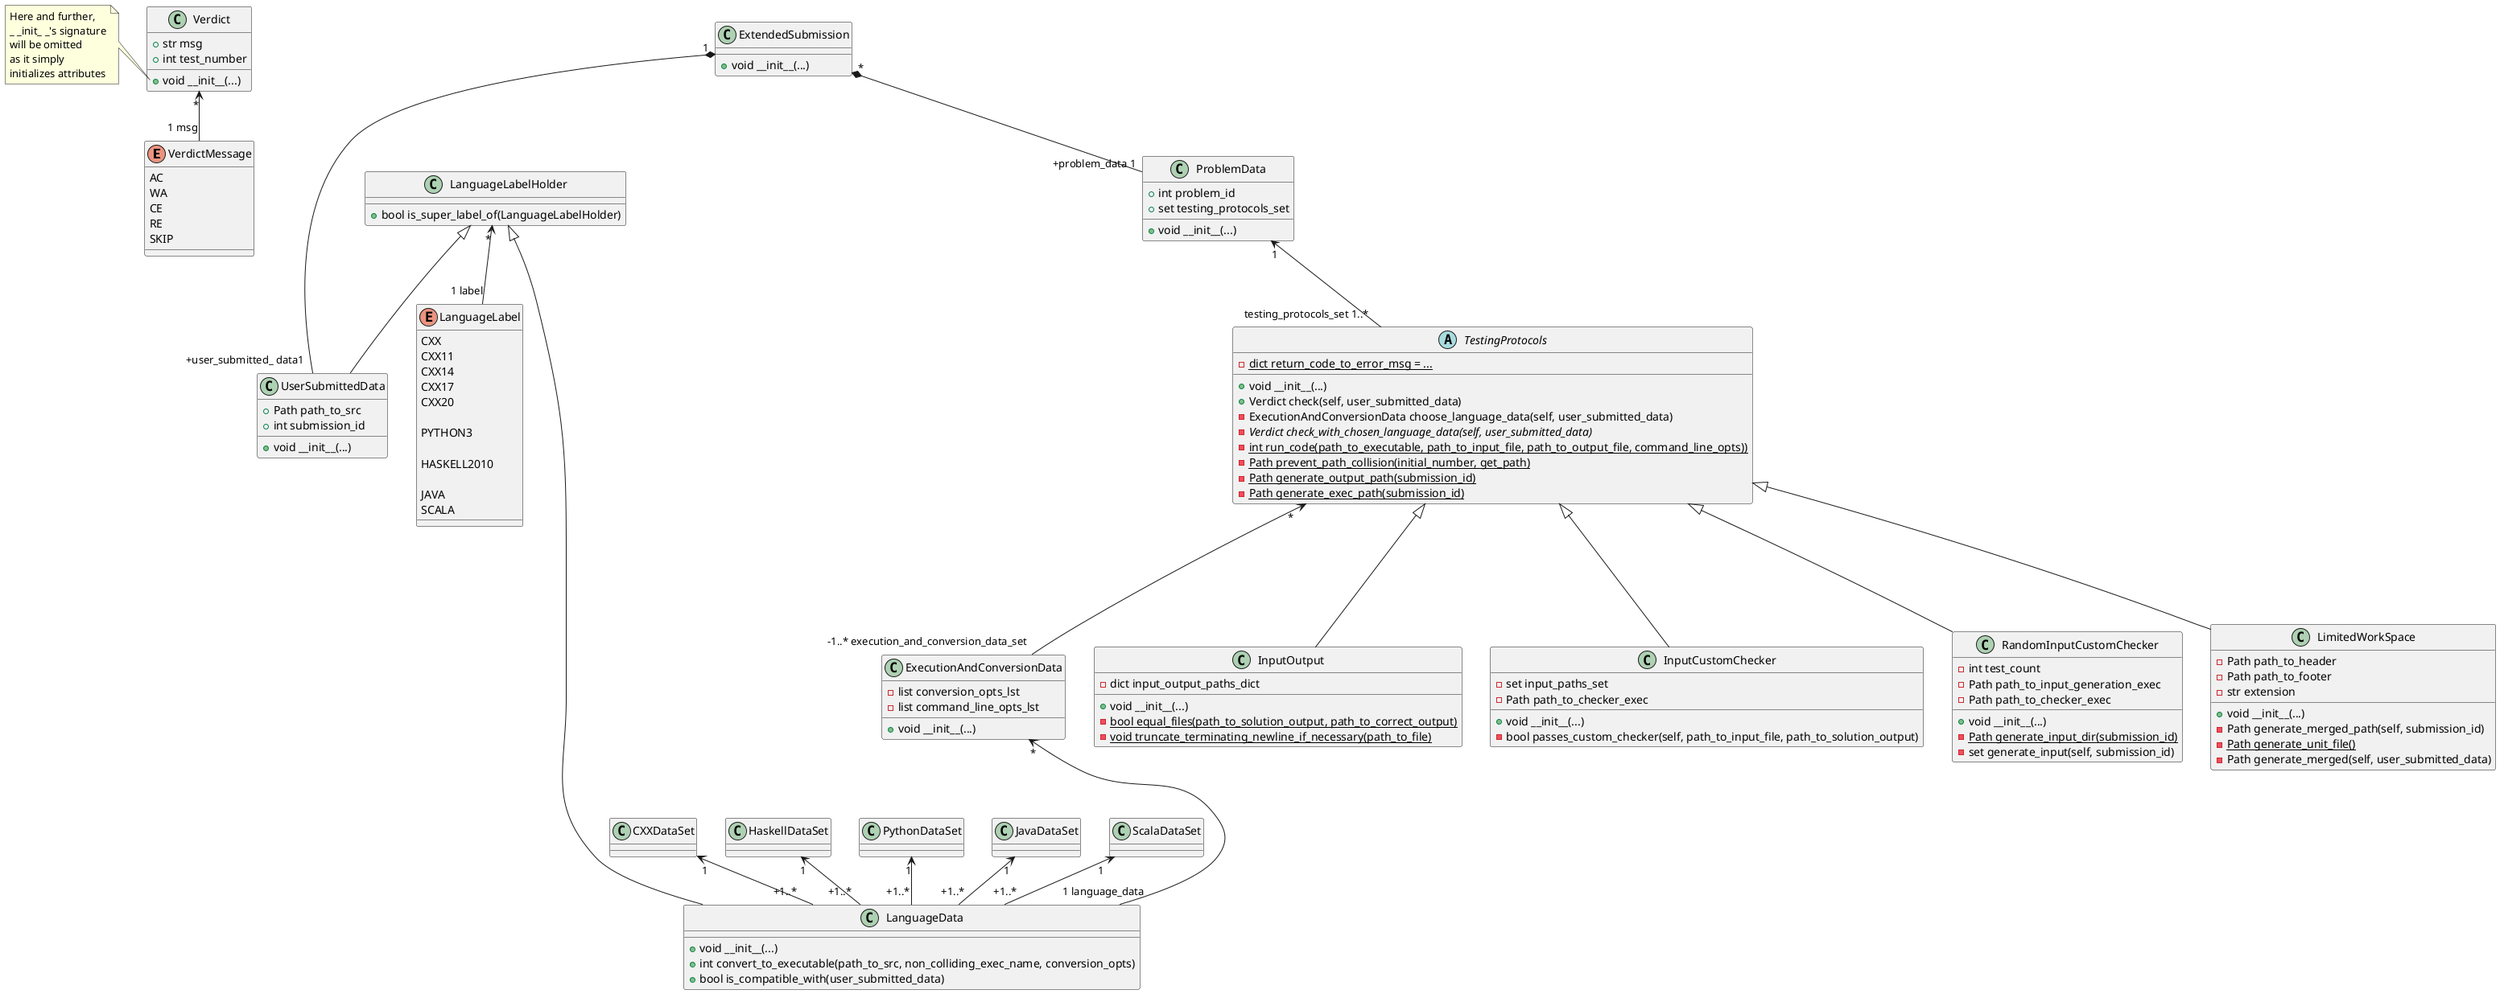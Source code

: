 @startuml
'https://plantuml.com/class-diagram

skinparam enum {
    BackGroundColor Aqua
}

' ============================ AUX ============================

enum VerdictMessage {
    AC
    WA
    CE
    RE
    SKIP
}

class Verdict {
    +str msg
    +int test_number

    +void __init__(...)
}
note left of Verdict::__init__
Here and further,
_ _init_ _'s signature
will be omitted
as it simply
initializes attributes
end note

Verdict "*" <-- "1 msg" VerdictMessage

class UserSubmittedData {
    +Path path_to_src
    +int submission_id

    +void __init__(...)
}


enum LanguageLabel {
    CXX
    CXX11
    CXX14
    CXX17
    CXX20

    PYTHON3

    HASKELL2010

    JAVA
    SCALA
}

class LanguageLabelHolder {
    +bool is_super_label_of(LanguageLabelHolder)
}

LanguageLabelHolder "*" <-- "1 label" LanguageLabel
LanguageLabelHolder <|-- UserSubmittedData



class LanguageData {
    +void __init__(...)
    +int convert_to_executable(path_to_src, non_colliding_exec_name, conversion_opts)
    +bool is_compatible_with(user_submitted_data)
}
LanguageLabelHolder <|--- LanguageData

class CXXDataSet

CXXDataSet "1" <-- "+1..*" LanguageData

class HaskellDataSet

HaskellDataSet "1" <-- "+1..*" LanguageData

class PythonDataSet

PythonDataSet "1" <-- "+1..*" LanguageData

class JavaDataSet

JavaDataSet "1" <-- "+1..*" LanguageData

class ScalaDataSet

ScalaDataSet "1" <-- "+1..*" LanguageData


class ExecutionAndConversionData {
    -list conversion_opts_lst
    -list command_line_opts_lst

    +void __init__(...)
}

ExecutionAndConversionData "*" <--- "1 language_data" LanguageData
TestingProtocols "*" <--- "-1..* execution_and_conversion_data_set" ExecutionAndConversionData

' ========================== PROTOCOLS =========================

abstract class TestingProtocols {
    -{static} dict return_code_to_error_msg = ...

    +void __init__(...)
    +Verdict check(self, user_submitted_data)
    -ExecutionAndConversionData choose_language_data(self, user_submitted_data)
    -{abstract} Verdict check_with_chosen_language_data(self, user_submitted_data)
    -{static} int run_code(path_to_executable, path_to_input_file, path_to_output_file, command_line_opts))
    -{static} Path prevent_path_collision(initial_number, get_path)
    -{static} Path generate_output_path(submission_id)
    -{static} Path generate_exec_path(submission_id)
}

class InputOutput {
    -dict input_output_paths_dict

    +void __init__(...)
    -{static} bool equal_files(path_to_solution_output, path_to_correct_output)
    -{static} void truncate_terminating_newline_if_necessary(path_to_file)
}

class InputCustomChecker {
    -set input_paths_set
    -Path path_to_checker_exec

    +void __init__(...)
    -bool passes_custom_checker(self, path_to_input_file, path_to_solution_output)
}

class RandomInputCustomChecker {
    -int test_count
    -Path path_to_input_generation_exec
    -Path path_to_checker_exec


    +void __init__(...)
    -{static} Path generate_input_dir(submission_id)
    -set generate_input(self, submission_id)
}

class LimitedWorkSpace {
    -Path path_to_header
    -Path path_to_footer
    -str extension

    +void __init__(...)
    -Path generate_merged_path(self, submission_id)
    -{static} Path generate_unit_file()
    -Path generate_merged(self, user_submitted_data)
}


TestingProtocols <|--- InputCustomChecker
TestingProtocols <|--- RandomInputCustomChecker
TestingProtocols <|--- LimitedWorkSpace
TestingProtocols <|--- InputOutput


' ============================ AUX ============================

class ProblemData {
    +int problem_id
    +set testing_protocols_set

    +void __init__(...)
}

ProblemData "1" <-- "testing_protocols_set 1..*" TestingProtocols


class ExtendedSubmission {
    +void __init__(...)
}

ExtendedSubmission "*" *-- "+problem_data 1" ProblemData
ExtendedSubmission "1" *--- "+user_submitted_ data1" UserSubmittedData

@enduml